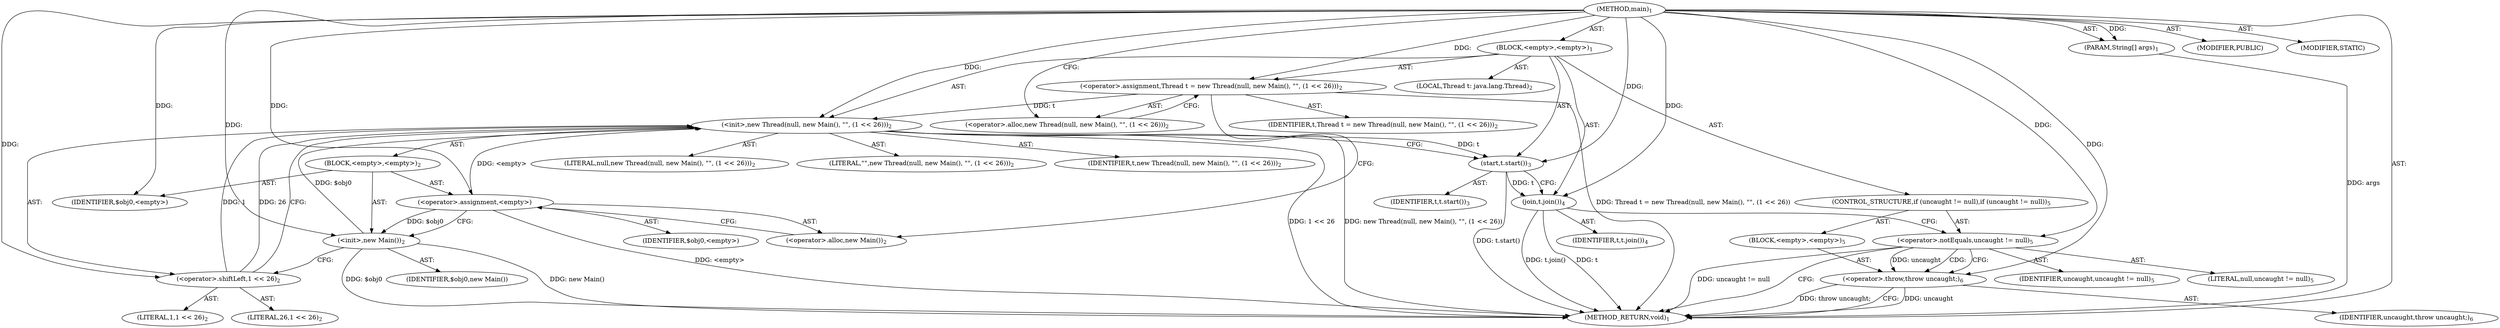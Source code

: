 digraph "main" {  
"19" [label = <(METHOD,main)<SUB>1</SUB>> ]
"20" [label = <(PARAM,String[] args)<SUB>1</SUB>> ]
"21" [label = <(BLOCK,&lt;empty&gt;,&lt;empty&gt;)<SUB>1</SUB>> ]
"4" [label = <(LOCAL,Thread t: java.lang.Thread)<SUB>2</SUB>> ]
"22" [label = <(&lt;operator&gt;.assignment,Thread t = new Thread(null, new Main(), &quot;&quot;, (1 &lt;&lt; 26)))<SUB>2</SUB>> ]
"23" [label = <(IDENTIFIER,t,Thread t = new Thread(null, new Main(), &quot;&quot;, (1 &lt;&lt; 26)))<SUB>2</SUB>> ]
"24" [label = <(&lt;operator&gt;.alloc,new Thread(null, new Main(), &quot;&quot;, (1 &lt;&lt; 26)))<SUB>2</SUB>> ]
"25" [label = <(&lt;init&gt;,new Thread(null, new Main(), &quot;&quot;, (1 &lt;&lt; 26)))<SUB>2</SUB>> ]
"3" [label = <(IDENTIFIER,t,new Thread(null, new Main(), &quot;&quot;, (1 &lt;&lt; 26)))<SUB>2</SUB>> ]
"26" [label = <(LITERAL,null,new Thread(null, new Main(), &quot;&quot;, (1 &lt;&lt; 26)))<SUB>2</SUB>> ]
"27" [label = <(BLOCK,&lt;empty&gt;,&lt;empty&gt;)<SUB>2</SUB>> ]
"28" [label = <(&lt;operator&gt;.assignment,&lt;empty&gt;)> ]
"29" [label = <(IDENTIFIER,$obj0,&lt;empty&gt;)> ]
"30" [label = <(&lt;operator&gt;.alloc,new Main())<SUB>2</SUB>> ]
"31" [label = <(&lt;init&gt;,new Main())<SUB>2</SUB>> ]
"32" [label = <(IDENTIFIER,$obj0,new Main())> ]
"33" [label = <(IDENTIFIER,$obj0,&lt;empty&gt;)> ]
"34" [label = <(LITERAL,&quot;&quot;,new Thread(null, new Main(), &quot;&quot;, (1 &lt;&lt; 26)))<SUB>2</SUB>> ]
"35" [label = <(&lt;operator&gt;.shiftLeft,1 &lt;&lt; 26)<SUB>2</SUB>> ]
"36" [label = <(LITERAL,1,1 &lt;&lt; 26)<SUB>2</SUB>> ]
"37" [label = <(LITERAL,26,1 &lt;&lt; 26)<SUB>2</SUB>> ]
"38" [label = <(start,t.start())<SUB>3</SUB>> ]
"39" [label = <(IDENTIFIER,t,t.start())<SUB>3</SUB>> ]
"40" [label = <(join,t.join())<SUB>4</SUB>> ]
"41" [label = <(IDENTIFIER,t,t.join())<SUB>4</SUB>> ]
"42" [label = <(CONTROL_STRUCTURE,if (uncaught != null),if (uncaught != null))<SUB>5</SUB>> ]
"43" [label = <(&lt;operator&gt;.notEquals,uncaught != null)<SUB>5</SUB>> ]
"44" [label = <(IDENTIFIER,uncaught,uncaught != null)<SUB>5</SUB>> ]
"45" [label = <(LITERAL,null,uncaught != null)<SUB>5</SUB>> ]
"46" [label = <(BLOCK,&lt;empty&gt;,&lt;empty&gt;)<SUB>5</SUB>> ]
"47" [label = <(&lt;operator&gt;.throw,throw uncaught;)<SUB>6</SUB>> ]
"48" [label = <(IDENTIFIER,uncaught,throw uncaught;)<SUB>6</SUB>> ]
"49" [label = <(MODIFIER,PUBLIC)> ]
"50" [label = <(MODIFIER,STATIC)> ]
"51" [label = <(METHOD_RETURN,void)<SUB>1</SUB>> ]
  "19" -> "20"  [ label = "AST: "] 
  "19" -> "21"  [ label = "AST: "] 
  "19" -> "49"  [ label = "AST: "] 
  "19" -> "50"  [ label = "AST: "] 
  "19" -> "51"  [ label = "AST: "] 
  "21" -> "4"  [ label = "AST: "] 
  "21" -> "22"  [ label = "AST: "] 
  "21" -> "25"  [ label = "AST: "] 
  "21" -> "38"  [ label = "AST: "] 
  "21" -> "40"  [ label = "AST: "] 
  "21" -> "42"  [ label = "AST: "] 
  "22" -> "23"  [ label = "AST: "] 
  "22" -> "24"  [ label = "AST: "] 
  "25" -> "3"  [ label = "AST: "] 
  "25" -> "26"  [ label = "AST: "] 
  "25" -> "27"  [ label = "AST: "] 
  "25" -> "34"  [ label = "AST: "] 
  "25" -> "35"  [ label = "AST: "] 
  "27" -> "28"  [ label = "AST: "] 
  "27" -> "31"  [ label = "AST: "] 
  "27" -> "33"  [ label = "AST: "] 
  "28" -> "29"  [ label = "AST: "] 
  "28" -> "30"  [ label = "AST: "] 
  "31" -> "32"  [ label = "AST: "] 
  "35" -> "36"  [ label = "AST: "] 
  "35" -> "37"  [ label = "AST: "] 
  "38" -> "39"  [ label = "AST: "] 
  "40" -> "41"  [ label = "AST: "] 
  "42" -> "43"  [ label = "AST: "] 
  "42" -> "46"  [ label = "AST: "] 
  "43" -> "44"  [ label = "AST: "] 
  "43" -> "45"  [ label = "AST: "] 
  "46" -> "47"  [ label = "AST: "] 
  "47" -> "48"  [ label = "AST: "] 
  "22" -> "30"  [ label = "CFG: "] 
  "25" -> "38"  [ label = "CFG: "] 
  "38" -> "40"  [ label = "CFG: "] 
  "40" -> "43"  [ label = "CFG: "] 
  "24" -> "22"  [ label = "CFG: "] 
  "35" -> "25"  [ label = "CFG: "] 
  "43" -> "51"  [ label = "CFG: "] 
  "43" -> "47"  [ label = "CFG: "] 
  "28" -> "31"  [ label = "CFG: "] 
  "31" -> "35"  [ label = "CFG: "] 
  "47" -> "51"  [ label = "CFG: "] 
  "30" -> "28"  [ label = "CFG: "] 
  "19" -> "24"  [ label = "CFG: "] 
  "20" -> "51"  [ label = "DDG: args"] 
  "22" -> "51"  [ label = "DDG: Thread t = new Thread(null, new Main(), &quot;&quot;, (1 &lt;&lt; 26))"] 
  "28" -> "51"  [ label = "DDG: &lt;empty&gt;"] 
  "31" -> "51"  [ label = "DDG: $obj0"] 
  "31" -> "51"  [ label = "DDG: new Main()"] 
  "25" -> "51"  [ label = "DDG: 1 &lt;&lt; 26"] 
  "25" -> "51"  [ label = "DDG: new Thread(null, new Main(), &quot;&quot;, (1 &lt;&lt; 26))"] 
  "38" -> "51"  [ label = "DDG: t.start()"] 
  "40" -> "51"  [ label = "DDG: t"] 
  "40" -> "51"  [ label = "DDG: t.join()"] 
  "43" -> "51"  [ label = "DDG: uncaught != null"] 
  "47" -> "51"  [ label = "DDG: uncaught"] 
  "47" -> "51"  [ label = "DDG: throw uncaught;"] 
  "19" -> "20"  [ label = "DDG: "] 
  "19" -> "22"  [ label = "DDG: "] 
  "22" -> "25"  [ label = "DDG: t"] 
  "19" -> "25"  [ label = "DDG: "] 
  "28" -> "25"  [ label = "DDG: &lt;empty&gt;"] 
  "31" -> "25"  [ label = "DDG: $obj0"] 
  "35" -> "25"  [ label = "DDG: 1"] 
  "35" -> "25"  [ label = "DDG: 26"] 
  "25" -> "38"  [ label = "DDG: t"] 
  "19" -> "38"  [ label = "DDG: "] 
  "38" -> "40"  [ label = "DDG: t"] 
  "19" -> "40"  [ label = "DDG: "] 
  "19" -> "28"  [ label = "DDG: "] 
  "19" -> "33"  [ label = "DDG: "] 
  "19" -> "35"  [ label = "DDG: "] 
  "19" -> "43"  [ label = "DDG: "] 
  "28" -> "31"  [ label = "DDG: $obj0"] 
  "19" -> "31"  [ label = "DDG: "] 
  "43" -> "47"  [ label = "DDG: uncaught"] 
  "19" -> "47"  [ label = "DDG: "] 
  "43" -> "47"  [ label = "CDG: "] 
}
